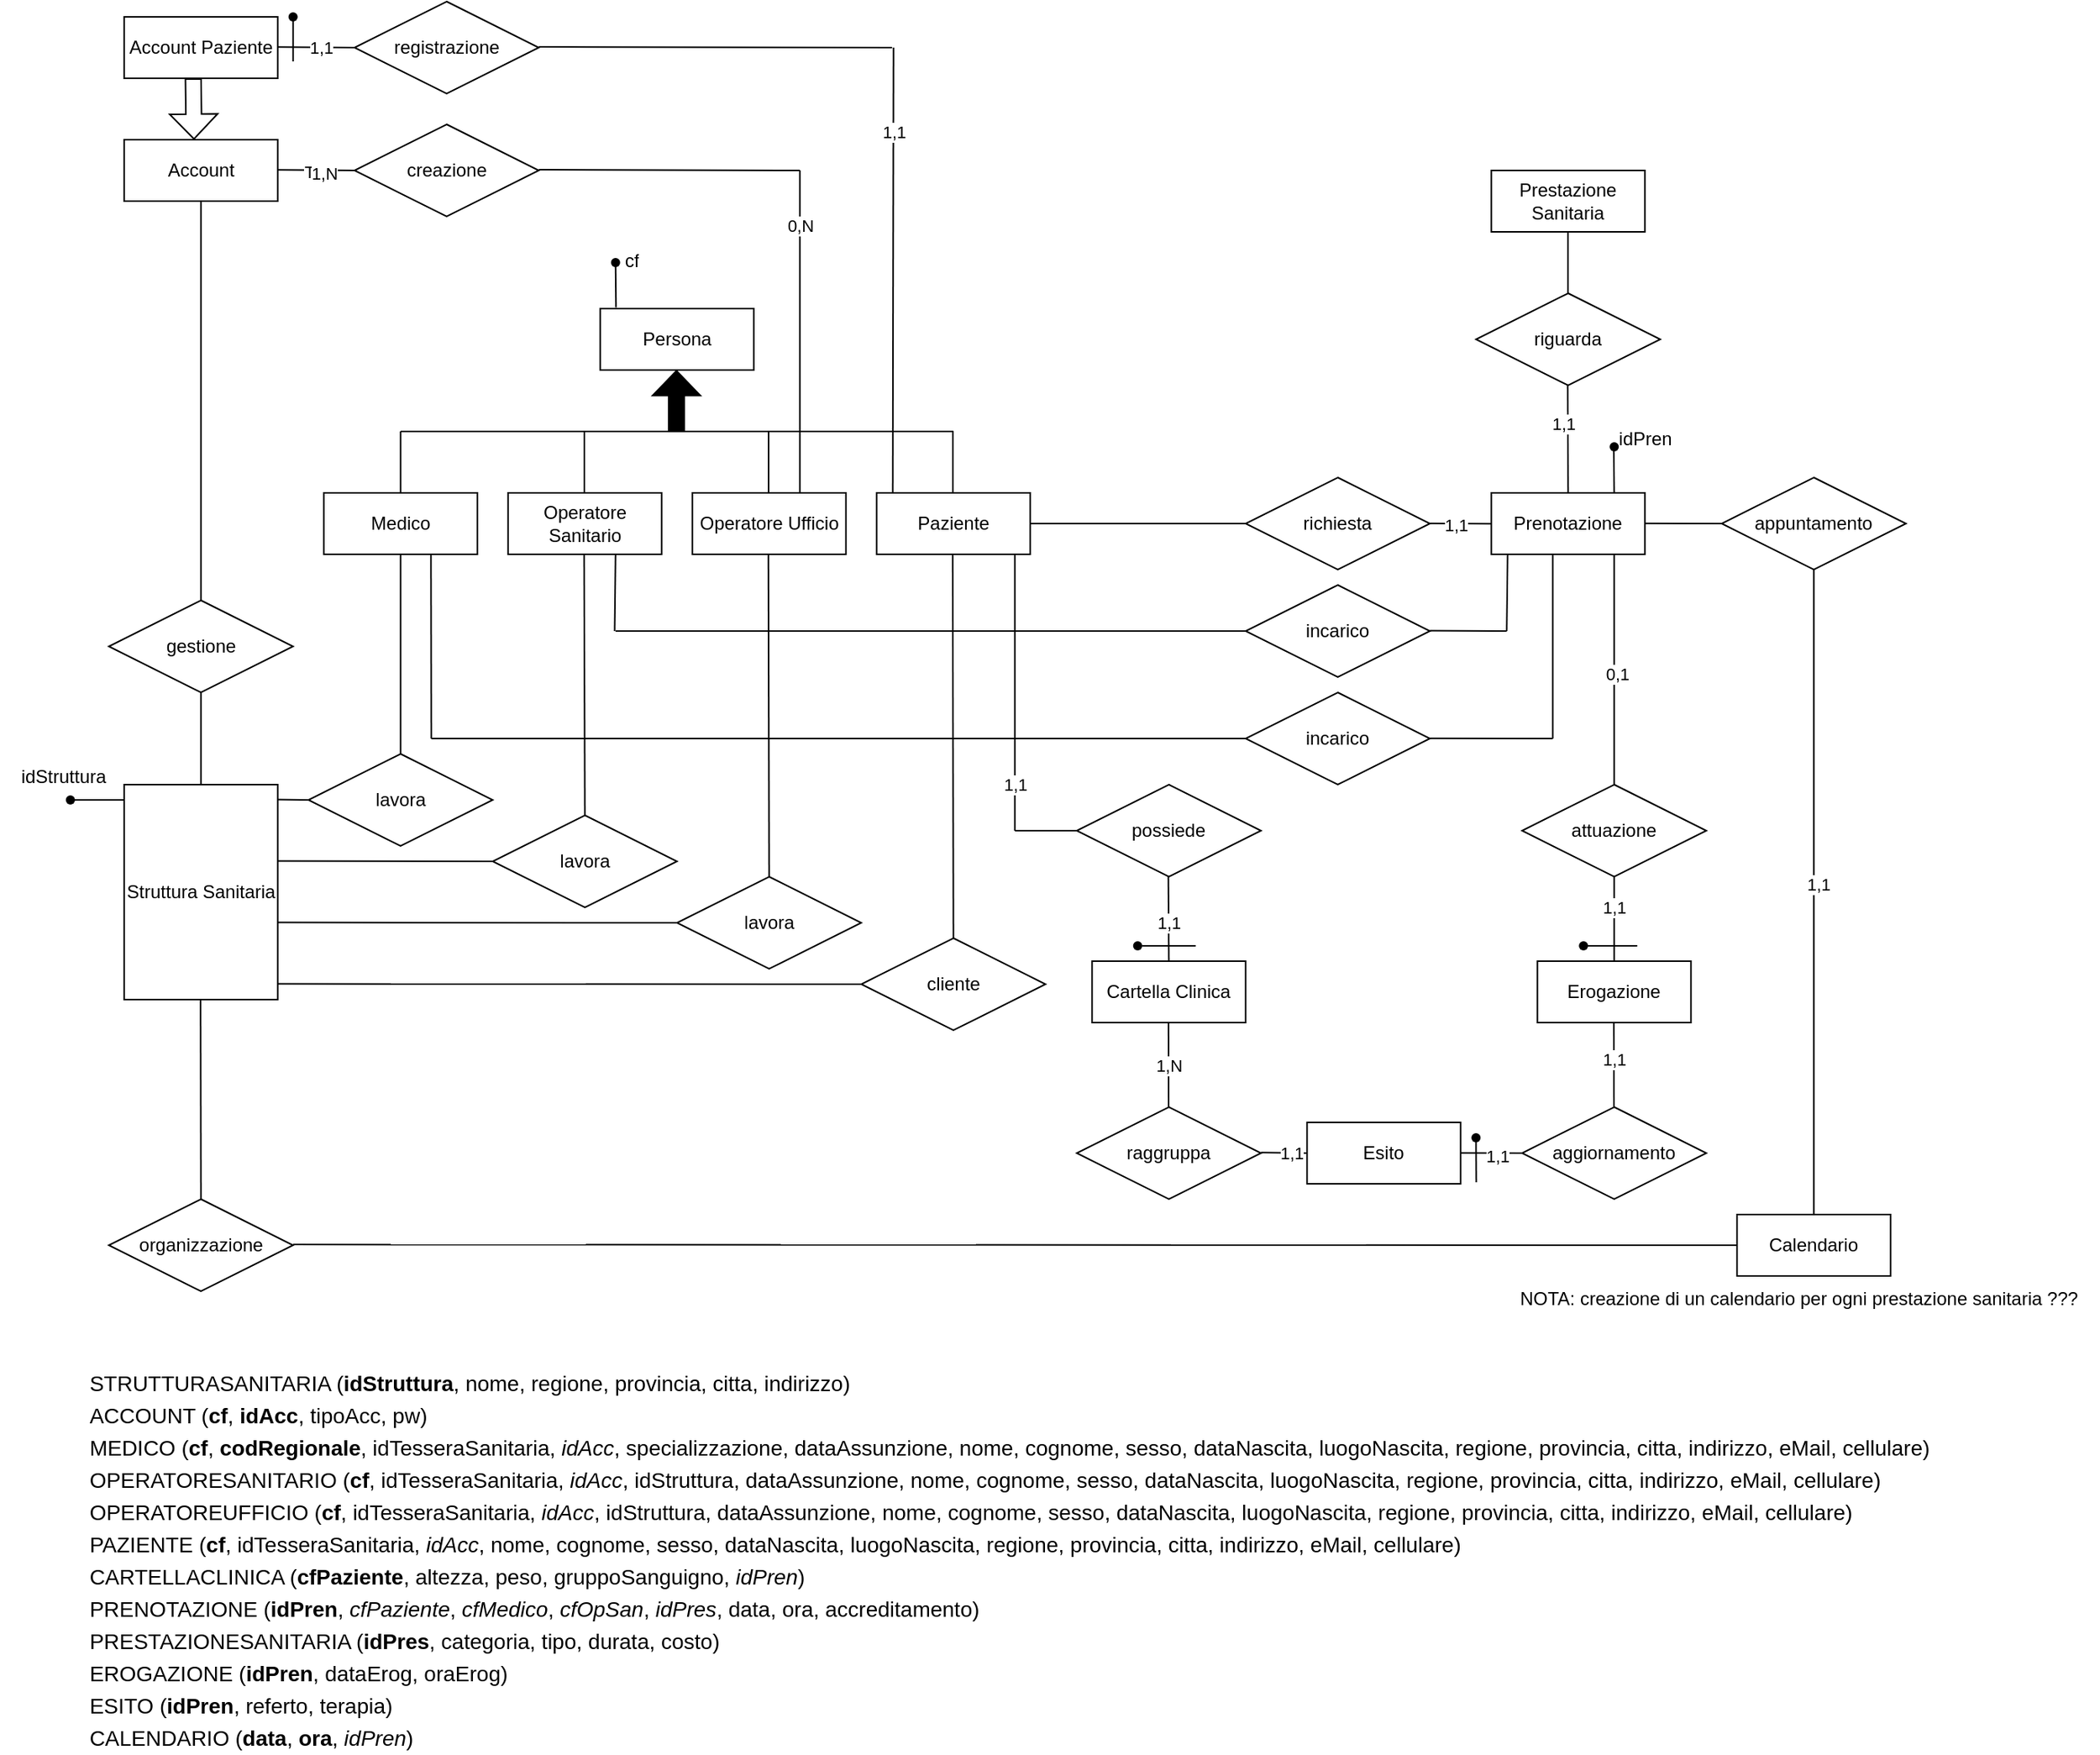 <mxfile version="22.0.0" type="device">
  <diagram id="R2lEEEUBdFMjLlhIrx00" name="Page-1">
    <mxGraphModel dx="2100" dy="2168" grid="1" gridSize="10" guides="1" tooltips="1" connect="1" arrows="1" fold="1" page="1" pageScale="1" pageWidth="850" pageHeight="1100" math="0" shadow="0" extFonts="Permanent Marker^https://fonts.googleapis.com/css?family=Permanent+Marker">
      <root>
        <mxCell id="0" />
        <mxCell id="1" parent="0" />
        <mxCell id="VxLDADzt-tBxQ2s8zmCv-1" value="Persona" style="whiteSpace=wrap;html=1;align=center;" parent="1" vertex="1">
          <mxGeometry x="659.85" y="70" width="100" height="40" as="geometry" />
        </mxCell>
        <mxCell id="VxLDADzt-tBxQ2s8zmCv-2" value="" style="shape=flexArrow;endArrow=classic;html=1;rounded=0;fillColor=#000000;width=10.182;endSize=5.055;" parent="1" edge="1">
          <mxGeometry width="50" height="50" relative="1" as="geometry">
            <mxPoint x="709.52" y="150" as="sourcePoint" />
            <mxPoint x="709.52" y="110" as="targetPoint" />
          </mxGeometry>
        </mxCell>
        <mxCell id="VxLDADzt-tBxQ2s8zmCv-3" value="" style="endArrow=none;html=1;rounded=0;" parent="1" edge="1">
          <mxGeometry relative="1" as="geometry">
            <mxPoint x="529.85" y="150" as="sourcePoint" />
            <mxPoint x="889.85" y="150" as="targetPoint" />
          </mxGeometry>
        </mxCell>
        <mxCell id="VxLDADzt-tBxQ2s8zmCv-4" value="Medico" style="whiteSpace=wrap;html=1;align=center;" parent="1" vertex="1">
          <mxGeometry x="479.85" y="190" width="100" height="40" as="geometry" />
        </mxCell>
        <mxCell id="VxLDADzt-tBxQ2s8zmCv-5" value="Operatore&lt;br&gt;Sanitario" style="whiteSpace=wrap;html=1;align=center;" parent="1" vertex="1">
          <mxGeometry x="599.85" y="190" width="100" height="40" as="geometry" />
        </mxCell>
        <mxCell id="VxLDADzt-tBxQ2s8zmCv-6" value="Operatore Ufficio" style="whiteSpace=wrap;html=1;align=center;" parent="1" vertex="1">
          <mxGeometry x="719.85" y="190" width="100" height="40" as="geometry" />
        </mxCell>
        <mxCell id="VxLDADzt-tBxQ2s8zmCv-7" value="Paziente" style="whiteSpace=wrap;html=1;align=center;" parent="1" vertex="1">
          <mxGeometry x="839.85" y="190" width="100" height="40" as="geometry" />
        </mxCell>
        <mxCell id="VxLDADzt-tBxQ2s8zmCv-8" value="" style="endArrow=none;html=1;rounded=0;exitX=0.5;exitY=0;exitDx=0;exitDy=0;" parent="1" source="VxLDADzt-tBxQ2s8zmCv-4" edge="1">
          <mxGeometry relative="1" as="geometry">
            <mxPoint x="529.85" y="180" as="sourcePoint" />
            <mxPoint x="529.85" y="150" as="targetPoint" />
          </mxGeometry>
        </mxCell>
        <mxCell id="VxLDADzt-tBxQ2s8zmCv-9" value="" style="endArrow=none;html=1;rounded=0;exitX=0.5;exitY=0;exitDx=0;exitDy=0;" parent="1" edge="1">
          <mxGeometry relative="1" as="geometry">
            <mxPoint x="649.52" y="190" as="sourcePoint" />
            <mxPoint x="649.52" y="150" as="targetPoint" />
          </mxGeometry>
        </mxCell>
        <mxCell id="VxLDADzt-tBxQ2s8zmCv-10" value="" style="endArrow=none;html=1;rounded=0;exitX=0.5;exitY=0;exitDx=0;exitDy=0;" parent="1" edge="1">
          <mxGeometry relative="1" as="geometry">
            <mxPoint x="769.52" y="190" as="sourcePoint" />
            <mxPoint x="769.52" y="150" as="targetPoint" />
          </mxGeometry>
        </mxCell>
        <mxCell id="VxLDADzt-tBxQ2s8zmCv-11" value="" style="endArrow=none;html=1;rounded=0;exitX=0.5;exitY=0;exitDx=0;exitDy=0;" parent="1" edge="1">
          <mxGeometry relative="1" as="geometry">
            <mxPoint x="889.52" y="190" as="sourcePoint" />
            <mxPoint x="889.52" y="150" as="targetPoint" />
          </mxGeometry>
        </mxCell>
        <mxCell id="VxLDADzt-tBxQ2s8zmCv-12" value="Account" style="whiteSpace=wrap;html=1;align=center;" parent="1" vertex="1">
          <mxGeometry x="349.85" y="-40" width="100" height="40" as="geometry" />
        </mxCell>
        <mxCell id="VxLDADzt-tBxQ2s8zmCv-13" value="registrazione" style="shape=rhombus;perimeter=rhombusPerimeter;whiteSpace=wrap;html=1;align=center;" parent="1" vertex="1">
          <mxGeometry x="499.85" y="-130" width="120" height="60" as="geometry" />
        </mxCell>
        <mxCell id="VxLDADzt-tBxQ2s8zmCv-14" value="Struttura Sanitaria" style="whiteSpace=wrap;html=1;align=center;" parent="1" vertex="1">
          <mxGeometry x="349.85" y="380" width="100" height="140" as="geometry" />
        </mxCell>
        <mxCell id="VxLDADzt-tBxQ2s8zmCv-15" value="gestione" style="shape=rhombus;perimeter=rhombusPerimeter;whiteSpace=wrap;html=1;align=center;" parent="1" vertex="1">
          <mxGeometry x="339.85" y="260" width="120" height="60" as="geometry" />
        </mxCell>
        <mxCell id="VxLDADzt-tBxQ2s8zmCv-16" value="" style="endArrow=none;html=1;rounded=0;entryX=0;entryY=0.5;entryDx=0;entryDy=0;" parent="1" target="VxLDADzt-tBxQ2s8zmCv-13" edge="1">
          <mxGeometry relative="1" as="geometry">
            <mxPoint x="449.85" y="-100.33" as="sourcePoint" />
            <mxPoint x="489.85" y="-100" as="targetPoint" />
          </mxGeometry>
        </mxCell>
        <mxCell id="ptyOjPC2TLaYeKYCXXiq-6" value="1,1" style="edgeLabel;html=1;align=center;verticalAlign=middle;resizable=0;points=[];" vertex="1" connectable="0" parent="VxLDADzt-tBxQ2s8zmCv-16">
          <mxGeometry x="0.091" relative="1" as="geometry">
            <mxPoint as="offset" />
          </mxGeometry>
        </mxCell>
        <mxCell id="VxLDADzt-tBxQ2s8zmCv-18" value="" style="endArrow=none;html=1;rounded=0;entryX=0.5;entryY=0;entryDx=0;entryDy=0;exitX=0.5;exitY=1;exitDx=0;exitDy=0;" parent="1" source="VxLDADzt-tBxQ2s8zmCv-12" target="VxLDADzt-tBxQ2s8zmCv-15" edge="1">
          <mxGeometry relative="1" as="geometry">
            <mxPoint x="399.85" y="110" as="sourcePoint" />
            <mxPoint x="649.85" y="250" as="targetPoint" />
          </mxGeometry>
        </mxCell>
        <mxCell id="VxLDADzt-tBxQ2s8zmCv-23" value="" style="endArrow=none;html=1;rounded=0;exitX=0.5;exitY=1;exitDx=0;exitDy=0;entryX=0.5;entryY=0;entryDx=0;entryDy=0;" parent="1" source="VxLDADzt-tBxQ2s8zmCv-15" target="VxLDADzt-tBxQ2s8zmCv-14" edge="1">
          <mxGeometry relative="1" as="geometry">
            <mxPoint x="449.85" y="310" as="sourcePoint" />
            <mxPoint x="609.85" y="310" as="targetPoint" />
          </mxGeometry>
        </mxCell>
        <mxCell id="VxLDADzt-tBxQ2s8zmCv-24" value="lavora" style="shape=rhombus;perimeter=rhombusPerimeter;whiteSpace=wrap;html=1;align=center;" parent="1" vertex="1">
          <mxGeometry x="469.85" y="360" width="120" height="60" as="geometry" />
        </mxCell>
        <mxCell id="VxLDADzt-tBxQ2s8zmCv-25" value="lavora" style="shape=rhombus;perimeter=rhombusPerimeter;whiteSpace=wrap;html=1;align=center;" parent="1" vertex="1">
          <mxGeometry x="589.85" y="400" width="120" height="60" as="geometry" />
        </mxCell>
        <mxCell id="VxLDADzt-tBxQ2s8zmCv-26" value="lavora" style="shape=rhombus;perimeter=rhombusPerimeter;whiteSpace=wrap;html=1;align=center;" parent="1" vertex="1">
          <mxGeometry x="709.85" y="440" width="120" height="60" as="geometry" />
        </mxCell>
        <mxCell id="VxLDADzt-tBxQ2s8zmCv-27" value="cliente" style="shape=rhombus;perimeter=rhombusPerimeter;whiteSpace=wrap;html=1;align=center;" parent="1" vertex="1">
          <mxGeometry x="829.85" y="480" width="120" height="60" as="geometry" />
        </mxCell>
        <mxCell id="VxLDADzt-tBxQ2s8zmCv-28" value="" style="endArrow=none;html=1;rounded=0;" parent="1" edge="1">
          <mxGeometry relative="1" as="geometry">
            <mxPoint x="449.85" y="429.8" as="sourcePoint" />
            <mxPoint x="589.85" y="430" as="targetPoint" />
          </mxGeometry>
        </mxCell>
        <mxCell id="VxLDADzt-tBxQ2s8zmCv-30" value="" style="endArrow=none;html=1;rounded=0;entryX=0;entryY=0.5;entryDx=0;entryDy=0;" parent="1" target="VxLDADzt-tBxQ2s8zmCv-26" edge="1">
          <mxGeometry relative="1" as="geometry">
            <mxPoint x="449.85" y="469.8" as="sourcePoint" />
            <mxPoint x="609.85" y="469.8" as="targetPoint" />
          </mxGeometry>
        </mxCell>
        <mxCell id="VxLDADzt-tBxQ2s8zmCv-32" value="" style="endArrow=none;html=1;rounded=0;" parent="1" edge="1">
          <mxGeometry relative="1" as="geometry">
            <mxPoint x="449.85" y="389.8" as="sourcePoint" />
            <mxPoint x="469.85" y="390" as="targetPoint" />
          </mxGeometry>
        </mxCell>
        <mxCell id="VxLDADzt-tBxQ2s8zmCv-33" value="" style="endArrow=none;html=1;rounded=0;entryX=0;entryY=0.5;entryDx=0;entryDy=0;" parent="1" target="VxLDADzt-tBxQ2s8zmCv-27" edge="1">
          <mxGeometry relative="1" as="geometry">
            <mxPoint x="449.85" y="509.8" as="sourcePoint" />
            <mxPoint x="609.85" y="509.8" as="targetPoint" />
          </mxGeometry>
        </mxCell>
        <mxCell id="VxLDADzt-tBxQ2s8zmCv-34" value="" style="endArrow=none;html=1;rounded=0;entryX=0.5;entryY=1;entryDx=0;entryDy=0;exitX=0.5;exitY=0;exitDx=0;exitDy=0;" parent="1" source="VxLDADzt-tBxQ2s8zmCv-24" target="VxLDADzt-tBxQ2s8zmCv-4" edge="1">
          <mxGeometry relative="1" as="geometry">
            <mxPoint x="399.85" y="380" as="sourcePoint" />
            <mxPoint x="559.85" y="380" as="targetPoint" />
          </mxGeometry>
        </mxCell>
        <mxCell id="VxLDADzt-tBxQ2s8zmCv-35" value="" style="endArrow=none;html=1;rounded=0;entryX=0.5;entryY=1;entryDx=0;entryDy=0;exitX=0.5;exitY=0;exitDx=0;exitDy=0;" parent="1" source="VxLDADzt-tBxQ2s8zmCv-25" edge="1">
          <mxGeometry relative="1" as="geometry">
            <mxPoint x="649.37" y="360" as="sourcePoint" />
            <mxPoint x="649.37" y="230" as="targetPoint" />
          </mxGeometry>
        </mxCell>
        <mxCell id="VxLDADzt-tBxQ2s8zmCv-36" value="" style="endArrow=none;html=1;rounded=0;entryX=0.5;entryY=1;entryDx=0;entryDy=0;exitX=0.5;exitY=0;exitDx=0;exitDy=0;" parent="1" source="VxLDADzt-tBxQ2s8zmCv-26" edge="1">
          <mxGeometry relative="1" as="geometry">
            <mxPoint x="769.37" y="360" as="sourcePoint" />
            <mxPoint x="769.37" y="230" as="targetPoint" />
          </mxGeometry>
        </mxCell>
        <mxCell id="VxLDADzt-tBxQ2s8zmCv-37" value="" style="endArrow=none;html=1;rounded=0;entryX=0.5;entryY=1;entryDx=0;entryDy=0;exitX=0.5;exitY=0;exitDx=0;exitDy=0;" parent="1" source="VxLDADzt-tBxQ2s8zmCv-27" edge="1">
          <mxGeometry relative="1" as="geometry">
            <mxPoint x="889.37" y="360" as="sourcePoint" />
            <mxPoint x="889.37" y="230" as="targetPoint" />
          </mxGeometry>
        </mxCell>
        <mxCell id="VxLDADzt-tBxQ2s8zmCv-38" value="possiede" style="shape=rhombus;perimeter=rhombusPerimeter;whiteSpace=wrap;html=1;align=center;" parent="1" vertex="1">
          <mxGeometry x="970.16" y="380" width="120" height="60" as="geometry" />
        </mxCell>
        <mxCell id="VxLDADzt-tBxQ2s8zmCv-39" value="Cartella Clinica" style="whiteSpace=wrap;html=1;align=center;" parent="1" vertex="1">
          <mxGeometry x="980.16" y="495" width="100" height="40" as="geometry" />
        </mxCell>
        <mxCell id="VxLDADzt-tBxQ2s8zmCv-40" value="" style="endArrow=none;html=1;rounded=0;" parent="1" edge="1">
          <mxGeometry relative="1" as="geometry">
            <mxPoint x="929.85" y="410" as="sourcePoint" />
            <mxPoint x="929.85" y="230" as="targetPoint" />
          </mxGeometry>
        </mxCell>
        <mxCell id="ptyOjPC2TLaYeKYCXXiq-31" value="1,1" style="edgeLabel;html=1;align=center;verticalAlign=middle;resizable=0;points=[];" vertex="1" connectable="0" parent="VxLDADzt-tBxQ2s8zmCv-40">
          <mxGeometry x="-0.577" y="-3" relative="1" as="geometry">
            <mxPoint x="-3" y="8" as="offset" />
          </mxGeometry>
        </mxCell>
        <mxCell id="VxLDADzt-tBxQ2s8zmCv-42" value="" style="shape=waypoint;sketch=0;fillStyle=solid;size=6;pointerEvents=1;points=[];fillColor=none;resizable=0;rotatable=0;perimeter=centerPerimeter;snapToPoint=1;" parent="1" vertex="1">
          <mxGeometry x="659.85" y="30" width="20" height="20" as="geometry" />
        </mxCell>
        <mxCell id="VxLDADzt-tBxQ2s8zmCv-43" value="" style="endArrow=none;html=1;rounded=0;exitX=0.103;exitY=-0.02;exitDx=0;exitDy=0;exitPerimeter=0;" parent="1" source="VxLDADzt-tBxQ2s8zmCv-1" edge="1">
          <mxGeometry relative="1" as="geometry">
            <mxPoint x="609.85" y="40" as="sourcePoint" />
            <mxPoint x="669.85" y="40" as="targetPoint" />
          </mxGeometry>
        </mxCell>
        <mxCell id="VxLDADzt-tBxQ2s8zmCv-44" value="cf" style="text;strokeColor=none;fillColor=none;spacingLeft=4;spacingRight=4;overflow=hidden;rotatable=0;points=[[0,0.5],[1,0.5]];portConstraint=eastwest;fontSize=12;whiteSpace=wrap;html=1;" parent="1" vertex="1">
          <mxGeometry x="669.85" y="25" width="40" height="30" as="geometry" />
        </mxCell>
        <mxCell id="VxLDADzt-tBxQ2s8zmCv-48" value="Erogazione" style="whiteSpace=wrap;html=1;align=center;" parent="1" vertex="1">
          <mxGeometry x="1270.16" y="495" width="100" height="40" as="geometry" />
        </mxCell>
        <mxCell id="VxLDADzt-tBxQ2s8zmCv-49" value="Prenotazione" style="whiteSpace=wrap;html=1;align=center;" parent="1" vertex="1">
          <mxGeometry x="1240.16" y="190" width="100" height="40" as="geometry" />
        </mxCell>
        <mxCell id="VxLDADzt-tBxQ2s8zmCv-50" value="richiesta" style="shape=rhombus;perimeter=rhombusPerimeter;whiteSpace=wrap;html=1;align=center;" parent="1" vertex="1">
          <mxGeometry x="1080.16" y="180" width="120" height="60" as="geometry" />
        </mxCell>
        <mxCell id="VxLDADzt-tBxQ2s8zmCv-51" value="" style="endArrow=none;html=1;rounded=0;entryX=0;entryY=0.5;entryDx=0;entryDy=0;exitX=1;exitY=0.5;exitDx=0;exitDy=0;" parent="1" target="VxLDADzt-tBxQ2s8zmCv-50" edge="1" source="VxLDADzt-tBxQ2s8zmCv-7">
          <mxGeometry relative="1" as="geometry">
            <mxPoint x="1040.16" y="210" as="sourcePoint" />
            <mxPoint x="1070.16" y="210" as="targetPoint" />
          </mxGeometry>
        </mxCell>
        <mxCell id="VxLDADzt-tBxQ2s8zmCv-52" value="" style="endArrow=none;html=1;rounded=0;entryX=0;entryY=0.5;entryDx=0;entryDy=0;" parent="1" edge="1">
          <mxGeometry relative="1" as="geometry">
            <mxPoint x="1200.16" y="209.84" as="sourcePoint" />
            <mxPoint x="1240.16" y="210.17" as="targetPoint" />
            <Array as="points" />
          </mxGeometry>
        </mxCell>
        <mxCell id="ptyOjPC2TLaYeKYCXXiq-7" value="1,1" style="edgeLabel;html=1;align=center;verticalAlign=middle;resizable=0;points=[];" vertex="1" connectable="0" parent="VxLDADzt-tBxQ2s8zmCv-52">
          <mxGeometry x="-0.154" y="-1" relative="1" as="geometry">
            <mxPoint as="offset" />
          </mxGeometry>
        </mxCell>
        <mxCell id="VxLDADzt-tBxQ2s8zmCv-54" value="riguarda" style="shape=rhombus;perimeter=rhombusPerimeter;whiteSpace=wrap;html=1;align=center;" parent="1" vertex="1">
          <mxGeometry x="1230.16" y="60" width="120" height="60" as="geometry" />
        </mxCell>
        <mxCell id="VxLDADzt-tBxQ2s8zmCv-55" value="Prestazione Sanitaria" style="whiteSpace=wrap;html=1;align=center;" parent="1" vertex="1">
          <mxGeometry x="1240.16" y="-20" width="100" height="40" as="geometry" />
        </mxCell>
        <mxCell id="VxLDADzt-tBxQ2s8zmCv-56" value="" style="endArrow=none;html=1;rounded=0;" parent="1" edge="1">
          <mxGeometry relative="1" as="geometry">
            <mxPoint x="1290.16" y="190" as="sourcePoint" />
            <mxPoint x="1289.85" y="120" as="targetPoint" />
          </mxGeometry>
        </mxCell>
        <mxCell id="VxLDADzt-tBxQ2s8zmCv-62" value="1,1" style="edgeLabel;html=1;align=center;verticalAlign=middle;resizable=0;points=[];" parent="VxLDADzt-tBxQ2s8zmCv-56" vertex="1" connectable="0">
          <mxGeometry x="0.294" y="3" relative="1" as="geometry">
            <mxPoint as="offset" />
          </mxGeometry>
        </mxCell>
        <mxCell id="VxLDADzt-tBxQ2s8zmCv-57" value="" style="endArrow=none;html=1;rounded=0;exitX=0.5;exitY=0;exitDx=0;exitDy=0;" parent="1" edge="1">
          <mxGeometry relative="1" as="geometry">
            <mxPoint x="1290.05" y="60" as="sourcePoint" />
            <mxPoint x="1290.05" y="20" as="targetPoint" />
          </mxGeometry>
        </mxCell>
        <mxCell id="VxLDADzt-tBxQ2s8zmCv-63" value="incarico" style="shape=rhombus;perimeter=rhombusPerimeter;whiteSpace=wrap;html=1;align=center;" parent="1" vertex="1">
          <mxGeometry x="1080.16" y="320" width="120" height="60" as="geometry" />
        </mxCell>
        <mxCell id="VxLDADzt-tBxQ2s8zmCv-64" value="" style="endArrow=none;html=1;rounded=0;entryX=0;entryY=0.5;entryDx=0;entryDy=0;" parent="1" target="VxLDADzt-tBxQ2s8zmCv-63" edge="1">
          <mxGeometry relative="1" as="geometry">
            <mxPoint x="549.85" y="350" as="sourcePoint" />
            <mxPoint x="969.85" y="350" as="targetPoint" />
          </mxGeometry>
        </mxCell>
        <mxCell id="VxLDADzt-tBxQ2s8zmCv-65" value="" style="endArrow=none;html=1;rounded=0;" parent="1" edge="1">
          <mxGeometry relative="1" as="geometry">
            <mxPoint x="1200.16" y="349.84" as="sourcePoint" />
            <mxPoint x="1280.16" y="350" as="targetPoint" />
            <Array as="points" />
          </mxGeometry>
        </mxCell>
        <mxCell id="VxLDADzt-tBxQ2s8zmCv-66" value="" style="endArrow=none;html=1;rounded=0;entryX=0.698;entryY=1.004;entryDx=0;entryDy=0;entryPerimeter=0;" parent="1" target="VxLDADzt-tBxQ2s8zmCv-4" edge="1">
          <mxGeometry relative="1" as="geometry">
            <mxPoint x="549.85" y="350" as="sourcePoint" />
            <mxPoint x="739.85" y="190" as="targetPoint" />
          </mxGeometry>
        </mxCell>
        <mxCell id="VxLDADzt-tBxQ2s8zmCv-67" value="" style="endArrow=none;html=1;rounded=0;entryX=0.698;entryY=1.004;entryDx=0;entryDy=0;entryPerimeter=0;" parent="1" edge="1">
          <mxGeometry relative="1" as="geometry">
            <mxPoint x="1280.16" y="350" as="sourcePoint" />
            <mxPoint x="1280.16" y="230" as="targetPoint" />
          </mxGeometry>
        </mxCell>
        <mxCell id="VxLDADzt-tBxQ2s8zmCv-68" value="attuazione" style="shape=rhombus;perimeter=rhombusPerimeter;whiteSpace=wrap;html=1;align=center;" parent="1" vertex="1">
          <mxGeometry x="1260.16" y="380" width="120" height="60" as="geometry" />
        </mxCell>
        <mxCell id="VxLDADzt-tBxQ2s8zmCv-69" value="" style="endArrow=none;html=1;rounded=0;" parent="1" edge="1">
          <mxGeometry relative="1" as="geometry">
            <mxPoint x="1320.16" y="495" as="sourcePoint" />
            <mxPoint x="1320.16" y="440" as="targetPoint" />
          </mxGeometry>
        </mxCell>
        <mxCell id="VxLDADzt-tBxQ2s8zmCv-70" value="1,1" style="edgeLabel;html=1;align=center;verticalAlign=middle;resizable=0;points=[];" parent="VxLDADzt-tBxQ2s8zmCv-69" vertex="1" connectable="0">
          <mxGeometry x="0.294" y="3" relative="1" as="geometry">
            <mxPoint x="3" as="offset" />
          </mxGeometry>
        </mxCell>
        <mxCell id="VxLDADzt-tBxQ2s8zmCv-71" value="" style="endArrow=none;html=1;rounded=0;exitX=0.5;exitY=0;exitDx=0;exitDy=0;" parent="1" source="VxLDADzt-tBxQ2s8zmCv-68" edge="1">
          <mxGeometry relative="1" as="geometry">
            <mxPoint x="1319.78" y="350" as="sourcePoint" />
            <mxPoint x="1320.16" y="230" as="targetPoint" />
          </mxGeometry>
        </mxCell>
        <mxCell id="ptyOjPC2TLaYeKYCXXiq-51" value="0,1" style="edgeLabel;html=1;align=center;verticalAlign=middle;resizable=0;points=[];" vertex="1" connectable="0" parent="VxLDADzt-tBxQ2s8zmCv-71">
          <mxGeometry x="-0.039" y="-2" relative="1" as="geometry">
            <mxPoint as="offset" />
          </mxGeometry>
        </mxCell>
        <mxCell id="VxLDADzt-tBxQ2s8zmCv-72" value="" style="shape=waypoint;sketch=0;fillStyle=solid;size=6;pointerEvents=1;points=[];fillColor=none;resizable=0;rotatable=0;perimeter=centerPerimeter;snapToPoint=1;" parent="1" vertex="1">
          <mxGeometry x="1290.16" y="475" width="20" height="20" as="geometry" />
        </mxCell>
        <mxCell id="VxLDADzt-tBxQ2s8zmCv-73" value="" style="endArrow=none;html=1;rounded=0;" parent="1" target="VxLDADzt-tBxQ2s8zmCv-72" edge="1">
          <mxGeometry relative="1" as="geometry">
            <mxPoint x="1335.16" y="485" as="sourcePoint" />
            <mxPoint x="1305.16" y="485" as="targetPoint" />
          </mxGeometry>
        </mxCell>
        <mxCell id="VxLDADzt-tBxQ2s8zmCv-74" value="Calendario" style="whiteSpace=wrap;html=1;align=center;" parent="1" vertex="1">
          <mxGeometry x="1400.16" y="660" width="100" height="40" as="geometry" />
        </mxCell>
        <mxCell id="VxLDADzt-tBxQ2s8zmCv-75" value="organizzazione" style="shape=rhombus;perimeter=rhombusPerimeter;whiteSpace=wrap;html=1;align=center;" parent="1" vertex="1">
          <mxGeometry x="339.85" y="650" width="120" height="60" as="geometry" />
        </mxCell>
        <mxCell id="VxLDADzt-tBxQ2s8zmCv-76" value="" style="endArrow=none;html=1;rounded=0;exitX=0.5;exitY=0;exitDx=0;exitDy=0;" parent="1" edge="1" source="VxLDADzt-tBxQ2s8zmCv-75">
          <mxGeometry relative="1" as="geometry">
            <mxPoint x="399.61" y="560" as="sourcePoint" />
            <mxPoint x="399.61" y="520" as="targetPoint" />
          </mxGeometry>
        </mxCell>
        <mxCell id="VxLDADzt-tBxQ2s8zmCv-77" value="" style="endArrow=none;html=1;rounded=0;entryX=0;entryY=0.5;entryDx=0;entryDy=0;" parent="1" target="VxLDADzt-tBxQ2s8zmCv-74" edge="1">
          <mxGeometry relative="1" as="geometry">
            <mxPoint x="459.85" y="679.55" as="sourcePoint" />
            <mxPoint x="1119.85" y="680" as="targetPoint" />
          </mxGeometry>
        </mxCell>
        <mxCell id="VxLDADzt-tBxQ2s8zmCv-79" value="appuntamento" style="shape=rhombus;perimeter=rhombusPerimeter;whiteSpace=wrap;html=1;align=center;" parent="1" vertex="1">
          <mxGeometry x="1390.16" y="180" width="120" height="60" as="geometry" />
        </mxCell>
        <mxCell id="VxLDADzt-tBxQ2s8zmCv-80" value="" style="endArrow=none;html=1;rounded=0;entryX=0.5;entryY=1;entryDx=0;entryDy=0;exitX=0.5;exitY=0;exitDx=0;exitDy=0;" parent="1" source="VxLDADzt-tBxQ2s8zmCv-74" target="VxLDADzt-tBxQ2s8zmCv-79" edge="1">
          <mxGeometry relative="1" as="geometry">
            <mxPoint x="1500.16" y="360" as="sourcePoint" />
            <mxPoint x="1660.16" y="360" as="targetPoint" />
          </mxGeometry>
        </mxCell>
        <mxCell id="ptyOjPC2TLaYeKYCXXiq-52" value="1,1" style="edgeLabel;html=1;align=center;verticalAlign=middle;resizable=0;points=[];" vertex="1" connectable="0" parent="VxLDADzt-tBxQ2s8zmCv-80">
          <mxGeometry x="0.026" y="-3" relative="1" as="geometry">
            <mxPoint as="offset" />
          </mxGeometry>
        </mxCell>
        <mxCell id="VxLDADzt-tBxQ2s8zmCv-81" value="" style="endArrow=none;html=1;rounded=0;entryX=0;entryY=0.5;entryDx=0;entryDy=0;" parent="1" target="VxLDADzt-tBxQ2s8zmCv-79" edge="1">
          <mxGeometry relative="1" as="geometry">
            <mxPoint x="1340.16" y="209.83" as="sourcePoint" />
            <mxPoint x="1500.16" y="209.83" as="targetPoint" />
          </mxGeometry>
        </mxCell>
        <mxCell id="VxLDADzt-tBxQ2s8zmCv-84" value="" style="shape=waypoint;sketch=0;fillStyle=solid;size=6;pointerEvents=1;points=[];fillColor=none;resizable=0;rotatable=0;perimeter=centerPerimeter;snapToPoint=1;" parent="1" vertex="1">
          <mxGeometry x="449.85" y="-130" width="20" height="20" as="geometry" />
        </mxCell>
        <mxCell id="VxLDADzt-tBxQ2s8zmCv-85" value="" style="endArrow=none;html=1;rounded=0;exitX=0.103;exitY=-0.02;exitDx=0;exitDy=0;exitPerimeter=0;" parent="1" edge="1">
          <mxGeometry relative="1" as="geometry">
            <mxPoint x="459.85" y="-91" as="sourcePoint" />
            <mxPoint x="459.85" y="-120" as="targetPoint" />
          </mxGeometry>
        </mxCell>
        <mxCell id="VxLDADzt-tBxQ2s8zmCv-86" value="incarico" style="shape=rhombus;perimeter=rhombusPerimeter;whiteSpace=wrap;html=1;align=center;" parent="1" vertex="1">
          <mxGeometry x="1080.16" y="250" width="120" height="60" as="geometry" />
        </mxCell>
        <mxCell id="VxLDADzt-tBxQ2s8zmCv-87" value="" style="endArrow=none;html=1;rounded=0;" parent="1" edge="1">
          <mxGeometry relative="1" as="geometry">
            <mxPoint x="1200.16" y="279.71" as="sourcePoint" />
            <mxPoint x="1250.16" y="280" as="targetPoint" />
            <Array as="points" />
          </mxGeometry>
        </mxCell>
        <mxCell id="VxLDADzt-tBxQ2s8zmCv-88" value="" style="endArrow=none;html=1;rounded=0;entryX=0;entryY=0.5;entryDx=0;entryDy=0;" parent="1" edge="1" target="VxLDADzt-tBxQ2s8zmCv-86">
          <mxGeometry relative="1" as="geometry">
            <mxPoint x="669.85" y="280" as="sourcePoint" />
            <mxPoint x="1079.85" y="290" as="targetPoint" />
            <Array as="points" />
          </mxGeometry>
        </mxCell>
        <mxCell id="VxLDADzt-tBxQ2s8zmCv-89" value="" style="endArrow=none;html=1;rounded=0;" parent="1" edge="1">
          <mxGeometry relative="1" as="geometry">
            <mxPoint x="669.26" y="280" as="sourcePoint" />
            <mxPoint x="669.85" y="230" as="targetPoint" />
          </mxGeometry>
        </mxCell>
        <mxCell id="VxLDADzt-tBxQ2s8zmCv-90" value="" style="endArrow=none;html=1;rounded=0;" parent="1" edge="1">
          <mxGeometry relative="1" as="geometry">
            <mxPoint x="1250.16" y="280" as="sourcePoint" />
            <mxPoint x="1250.75" y="230" as="targetPoint" />
          </mxGeometry>
        </mxCell>
        <mxCell id="uiw1JU-XaoHuqbAt4Sic-1" value="" style="shape=waypoint;sketch=0;fillStyle=solid;size=6;pointerEvents=1;points=[];fillColor=none;resizable=0;rotatable=0;perimeter=centerPerimeter;snapToPoint=1;" parent="1" vertex="1">
          <mxGeometry x="304.85" y="380" width="20" height="20" as="geometry" />
        </mxCell>
        <mxCell id="uiw1JU-XaoHuqbAt4Sic-2" value="" style="endArrow=none;html=1;rounded=0;" parent="1" target="uiw1JU-XaoHuqbAt4Sic-1" edge="1">
          <mxGeometry relative="1" as="geometry">
            <mxPoint x="349.85" y="390" as="sourcePoint" />
            <mxPoint x="319.85" y="390" as="targetPoint" />
          </mxGeometry>
        </mxCell>
        <mxCell id="uiw1JU-XaoHuqbAt4Sic-3" value="idStruttura" style="text;html=1;align=center;verticalAlign=middle;resizable=0;points=[];autosize=1;strokeColor=none;fillColor=none;" parent="1" vertex="1">
          <mxGeometry x="269.85" y="360" width="80" height="30" as="geometry" />
        </mxCell>
        <mxCell id="ptyOjPC2TLaYeKYCXXiq-1" value="" style="shape=waypoint;sketch=0;fillStyle=solid;size=6;pointerEvents=1;points=[];fillColor=none;resizable=0;rotatable=0;perimeter=centerPerimeter;snapToPoint=1;" vertex="1" parent="1">
          <mxGeometry x="1310.16" y="150" width="20" height="20" as="geometry" />
        </mxCell>
        <mxCell id="ptyOjPC2TLaYeKYCXXiq-3" value="&lt;div style=&quot;text-align: left; line-height: 150%; font-size: 14px;&quot;&gt;&lt;span style=&quot;background-color: initial;&quot;&gt;&lt;font style=&quot;font-size: 14px;&quot;&gt;STRUTTURASANITARIA (&lt;b style=&quot;&quot;&gt;idStruttura&lt;/b&gt;, nome, regione, provincia, citta, indirizzo)&lt;/font&gt;&lt;/span&gt;&lt;/div&gt;&lt;div style=&quot;text-align: left; line-height: 150%; font-size: 14px;&quot;&gt;&lt;span style=&quot;background-color: initial;&quot;&gt;&lt;font style=&quot;font-size: 14px;&quot;&gt;ACCOUNT (&lt;b&gt;cf&lt;/b&gt;, &lt;b&gt;idAcc&lt;/b&gt;, tipoAcc, pw)&lt;/font&gt;&lt;/span&gt;&lt;/div&gt;&lt;div style=&quot;text-align: left; line-height: 150%; font-size: 14px;&quot;&gt;&lt;font style=&quot;font-size: 14px;&quot;&gt;&lt;font style=&quot;background-color: initial; font-size: 14px;&quot;&gt;MEDICO (&lt;b&gt;cf&lt;/b&gt;,&amp;nbsp;&lt;b&gt;codRegionale&lt;/b&gt;, idTesseraSanitaria&lt;/font&gt;&lt;span style=&quot;background-color: initial;&quot;&gt;, &lt;i&gt;idAcc&lt;/i&gt;,&amp;nbsp;&lt;/span&gt;&lt;span style=&quot;background-color: initial; border-color: var(--border-color);&quot;&gt;specializzazione, dataAssunzione,&lt;/span&gt;&lt;font style=&quot;background-color: initial; font-size: 14px;&quot;&gt;&amp;nbsp;&lt;/font&gt;&lt;span style=&quot;background-color: initial;&quot;&gt;nome, cognome, sesso, dataNascita, luogoNascita, regione, provincia, citta, indirizzo, eMail, cellulare&lt;/span&gt;&lt;span style=&quot;background-color: initial;&quot;&gt;)&lt;/span&gt;&lt;/font&gt;&lt;/div&gt;&lt;div style=&quot;text-align: left; line-height: 150%; font-size: 14px;&quot;&gt;&lt;font style=&quot;font-size: 14px;&quot;&gt;&lt;font style=&quot;font-size: 14px;&quot;&gt;&lt;font style=&quot;font-size: 14px;&quot;&gt;OPERATORESANITARIO (&lt;b&gt;cf&lt;/b&gt;,&amp;nbsp;&lt;/font&gt;&lt;/font&gt;&lt;span style=&quot;background-color: initial;&quot;&gt;idTesseraSanitaria,&amp;nbsp;&lt;/span&gt;&lt;font style=&quot;background-color: initial; font-size: 14px;&quot;&gt;&lt;i&gt;idAcc&lt;/i&gt;,&amp;nbsp;&lt;/font&gt;&lt;span style=&quot;background-color: initial;&quot;&gt;idStruttura&lt;/span&gt;&lt;span style=&quot;background-color: initial;&quot;&gt;, dataAssunzione,&amp;nbsp;&lt;/span&gt;&lt;span style=&quot;background-color: initial;&quot;&gt;nome, cognome, sesso, dataNascita, luogoNascita, regione, provincia, citta, indirizzo, eMail, cellulare&lt;/span&gt;&lt;span style=&quot;background-color: initial;&quot;&gt;)&lt;/span&gt;&lt;/font&gt;&lt;/div&gt;&lt;div style=&quot;text-align: left; line-height: 150%; font-size: 14px;&quot;&gt;&lt;font style=&quot;font-size: 14px;&quot;&gt;&lt;font style=&quot;background-color: initial; font-size: 14px;&quot;&gt;OPERATOREUFFICIO (&lt;b&gt;cf&lt;/b&gt;, idTesseraSanitaria,&amp;nbsp;&lt;/font&gt;&lt;span style=&quot;background-color: initial;&quot;&gt;&lt;i&gt;idAcc&lt;/i&gt;,&amp;nbsp;&lt;/span&gt;&lt;span style=&quot;background-color: initial;&quot;&gt;idStruttura,&amp;nbsp;&lt;/span&gt;&lt;span style=&quot;background-color: initial;&quot;&gt;dataAssunzione,&amp;nbsp;&lt;/span&gt;&lt;span style=&quot;background-color: initial;&quot;&gt;nome, cognome, sesso, dataNascita, luogoNascita, regione, provincia, citta, indirizzo, eMail, cellulare&lt;/span&gt;&lt;span style=&quot;background-color: initial;&quot;&gt;)&lt;/span&gt;&lt;/font&gt;&lt;/div&gt;&lt;div style=&quot;text-align: left; line-height: 150%; font-size: 14px;&quot;&gt;&lt;font style=&quot;font-size: 14px;&quot;&gt;&lt;font style=&quot;font-size: 14px;&quot;&gt;&lt;font style=&quot;font-size: 14px;&quot;&gt;PAZIENTE (&lt;b&gt;cf&lt;/b&gt;, idTesseraSanitaria,&amp;nbsp;&lt;/font&gt;&lt;span style=&quot;background-color: initial;&quot;&gt;&lt;i&gt;idAcc&lt;/i&gt;,&amp;nbsp;&lt;/span&gt;&lt;/font&gt;&lt;span style=&quot;background-color: initial;&quot;&gt;nome, cognome, sesso, dataNascita, luogoNascita, regione, provincia, citta, indirizzo, eMail, cellulare&lt;/span&gt;&lt;span style=&quot;background-color: initial; border-color: var(--border-color);&quot;&gt;)&lt;/span&gt;&lt;/font&gt;&lt;/div&gt;&lt;div style=&quot;text-align: left; line-height: 150%; font-size: 14px;&quot;&gt;&lt;font style=&quot;font-size: 14px;&quot;&gt;&lt;font style=&quot;font-size: 14px;&quot;&gt;CARTELLACLINICA (&lt;b&gt;cfPaziente&lt;/b&gt;&lt;/font&gt;&lt;span style=&quot;background-color: initial;&quot;&gt;, altezza, peso, gruppoSanguigno, &lt;i&gt;idPren&lt;/i&gt;)&lt;/span&gt;&lt;/font&gt;&lt;/div&gt;&lt;div style=&quot;text-align: left; line-height: 150%; font-size: 14px;&quot;&gt;&lt;span style=&quot;background-color: initial;&quot;&gt;&lt;font style=&quot;font-size: 14px;&quot;&gt;PRENOTAZIONE (&lt;b&gt;idPren&lt;/b&gt;, &lt;i&gt;cfPaziente&lt;/i&gt;, &lt;i&gt;cfMedico&lt;/i&gt;, &lt;i&gt;cfOpSan&lt;/i&gt;, &lt;i&gt;idPres&lt;/i&gt;, data, ora, accreditamento)&lt;/font&gt;&lt;/span&gt;&lt;/div&gt;&lt;div style=&quot;text-align: left; line-height: 150%; font-size: 14px;&quot;&gt;&lt;span style=&quot;background-color: initial;&quot;&gt;&lt;font style=&quot;font-size: 14px;&quot;&gt;PRESTAZIONESANITARIA (&lt;b&gt;idPres&lt;/b&gt;, categoria, tipo, durata, costo)&lt;/font&gt;&lt;/span&gt;&lt;/div&gt;&lt;div style=&quot;text-align: left; line-height: 150%; font-size: 14px;&quot;&gt;&lt;font style=&quot;font-size: 14px;&quot;&gt;&lt;span style=&quot;background-color: initial;&quot;&gt;&lt;font style=&quot;font-size: 14px;&quot;&gt;EROGAZIONE (&lt;b&gt;idPren&lt;/b&gt;, dataErog, oraErog&lt;/font&gt;&lt;/span&gt;&lt;span style=&quot;background-color: initial;&quot;&gt;)&lt;/span&gt;&lt;/font&gt;&lt;/div&gt;&lt;div style=&quot;text-align: left; line-height: 150%; font-size: 14px;&quot;&gt;&lt;font style=&quot;font-size: 14px;&quot;&gt;&lt;span style=&quot;background-color: initial;&quot;&gt;ESITO (&lt;b&gt;idPren&lt;/b&gt;, referto, terapia)&lt;/span&gt;&lt;/font&gt;&lt;/div&gt;&lt;div style=&quot;text-align: left; line-height: 150%; font-size: 14px;&quot;&gt;&lt;span style=&quot;background-color: initial;&quot;&gt;&lt;font style=&quot;font-size: 14px;&quot;&gt;CALENDARIO (&lt;b style=&quot;&quot;&gt;data&lt;/b&gt;, &lt;b style=&quot;&quot;&gt;ora&lt;/b&gt;, &lt;i style=&quot;&quot;&gt;idPren&lt;/i&gt;)&lt;/font&gt;&lt;/span&gt;&lt;/div&gt;" style="text;html=1;strokeColor=none;fillColor=none;align=center;verticalAlign=middle;whiteSpace=wrap;rounded=0;" vertex="1" parent="1">
          <mxGeometry x="270" y="760" width="1312.5" height="250" as="geometry" />
        </mxCell>
        <mxCell id="ptyOjPC2TLaYeKYCXXiq-8" value="Account Paziente" style="whiteSpace=wrap;html=1;align=center;" vertex="1" parent="1">
          <mxGeometry x="349.85" y="-120" width="100" height="40" as="geometry" />
        </mxCell>
        <mxCell id="ptyOjPC2TLaYeKYCXXiq-9" value="" style="shape=flexArrow;endArrow=classic;html=1;rounded=0;fillColor=#FFFFFF;width=10.182;endSize=5.055;" edge="1" parent="1">
          <mxGeometry width="50" height="50" relative="1" as="geometry">
            <mxPoint x="394.85" y="-80" as="sourcePoint" />
            <mxPoint x="395.33" y="-40" as="targetPoint" />
          </mxGeometry>
        </mxCell>
        <mxCell id="ptyOjPC2TLaYeKYCXXiq-11" value="creazione" style="shape=rhombus;perimeter=rhombusPerimeter;whiteSpace=wrap;html=1;align=center;" vertex="1" parent="1">
          <mxGeometry x="499.85" y="-50" width="120" height="60" as="geometry" />
        </mxCell>
        <mxCell id="ptyOjPC2TLaYeKYCXXiq-12" value="" style="endArrow=none;html=1;rounded=0;exitX=1;exitY=0.5;exitDx=0;exitDy=0;" edge="1" parent="1">
          <mxGeometry relative="1" as="geometry">
            <mxPoint x="619.85" y="-100.48" as="sourcePoint" />
            <mxPoint x="849.85" y="-100" as="targetPoint" />
          </mxGeometry>
        </mxCell>
        <mxCell id="ptyOjPC2TLaYeKYCXXiq-13" value="" style="endArrow=none;html=1;rounded=0;entryX=0.805;entryY=-0.011;entryDx=0;entryDy=0;entryPerimeter=0;" edge="1" parent="1">
          <mxGeometry relative="1" as="geometry">
            <mxPoint x="850.85" y="-100" as="sourcePoint" />
            <mxPoint x="850.35" y="190.0" as="targetPoint" />
          </mxGeometry>
        </mxCell>
        <mxCell id="ptyOjPC2TLaYeKYCXXiq-56" value="1,1" style="edgeLabel;html=1;align=center;verticalAlign=middle;resizable=0;points=[];" vertex="1" connectable="0" parent="ptyOjPC2TLaYeKYCXXiq-13">
          <mxGeometry x="-0.625" relative="1" as="geometry">
            <mxPoint as="offset" />
          </mxGeometry>
        </mxCell>
        <mxCell id="ptyOjPC2TLaYeKYCXXiq-14" value="" style="endArrow=none;html=1;rounded=0;entryX=0;entryY=0.5;entryDx=0;entryDy=0;" edge="1" parent="1" target="ptyOjPC2TLaYeKYCXXiq-11">
          <mxGeometry relative="1" as="geometry">
            <mxPoint x="449.85" y="-20.32" as="sourcePoint" />
            <mxPoint x="489.85" y="-19.99" as="targetPoint" />
            <Array as="points" />
          </mxGeometry>
        </mxCell>
        <mxCell id="ptyOjPC2TLaYeKYCXXiq-55" value="Text" style="edgeLabel;html=1;align=center;verticalAlign=middle;resizable=0;points=[];" vertex="1" connectable="0" parent="ptyOjPC2TLaYeKYCXXiq-14">
          <mxGeometry x="0.066" y="-1" relative="1" as="geometry">
            <mxPoint as="offset" />
          </mxGeometry>
        </mxCell>
        <mxCell id="ptyOjPC2TLaYeKYCXXiq-59" value="1,N" style="edgeLabel;html=1;align=center;verticalAlign=middle;resizable=0;points=[];" vertex="1" connectable="0" parent="ptyOjPC2TLaYeKYCXXiq-14">
          <mxGeometry x="0.193" y="-2" relative="1" as="geometry">
            <mxPoint as="offset" />
          </mxGeometry>
        </mxCell>
        <mxCell id="ptyOjPC2TLaYeKYCXXiq-15" value="" style="endArrow=none;html=1;rounded=0;exitX=1;exitY=0.5;exitDx=0;exitDy=0;" edge="1" parent="1">
          <mxGeometry relative="1" as="geometry">
            <mxPoint x="619.85" y="-20.48" as="sourcePoint" />
            <mxPoint x="789.85" y="-20" as="targetPoint" />
          </mxGeometry>
        </mxCell>
        <mxCell id="ptyOjPC2TLaYeKYCXXiq-16" value="" style="endArrow=none;html=1;rounded=0;entryX=0.805;entryY=-0.011;entryDx=0;entryDy=0;entryPerimeter=0;" edge="1" parent="1">
          <mxGeometry relative="1" as="geometry">
            <mxPoint x="789.85" y="-20" as="sourcePoint" />
            <mxPoint x="789.85" y="190.0" as="targetPoint" />
          </mxGeometry>
        </mxCell>
        <mxCell id="ptyOjPC2TLaYeKYCXXiq-57" value="0,N" style="edgeLabel;html=1;align=center;verticalAlign=middle;resizable=0;points=[];" vertex="1" connectable="0" parent="ptyOjPC2TLaYeKYCXXiq-16">
          <mxGeometry x="-0.657" relative="1" as="geometry">
            <mxPoint as="offset" />
          </mxGeometry>
        </mxCell>
        <mxCell id="ptyOjPC2TLaYeKYCXXiq-21" value="aggiornamento" style="shape=rhombus;perimeter=rhombusPerimeter;whiteSpace=wrap;html=1;align=center;" vertex="1" parent="1">
          <mxGeometry x="1260.16" y="590" width="120" height="60" as="geometry" />
        </mxCell>
        <mxCell id="ptyOjPC2TLaYeKYCXXiq-22" value="" style="endArrow=none;html=1;rounded=0;" edge="1" parent="1">
          <mxGeometry relative="1" as="geometry">
            <mxPoint x="929.85" y="410" as="sourcePoint" />
            <mxPoint x="970.16" y="409.95" as="targetPoint" />
            <Array as="points">
              <mxPoint x="949.85" y="409.95" />
            </Array>
          </mxGeometry>
        </mxCell>
        <mxCell id="ptyOjPC2TLaYeKYCXXiq-23" value="" style="endArrow=none;html=1;rounded=0;entryX=0.698;entryY=1.004;entryDx=0;entryDy=0;entryPerimeter=0;exitX=0.5;exitY=0;exitDx=0;exitDy=0;" edge="1" parent="1" source="VxLDADzt-tBxQ2s8zmCv-39">
          <mxGeometry relative="1" as="geometry">
            <mxPoint x="1029.85" y="490" as="sourcePoint" />
            <mxPoint x="1029.82" y="440" as="targetPoint" />
          </mxGeometry>
        </mxCell>
        <mxCell id="ptyOjPC2TLaYeKYCXXiq-32" value="1,1" style="edgeLabel;html=1;align=center;verticalAlign=middle;resizable=0;points=[];" vertex="1" connectable="0" parent="ptyOjPC2TLaYeKYCXXiq-23">
          <mxGeometry x="0.097" y="-3" relative="1" as="geometry">
            <mxPoint x="-3" y="5" as="offset" />
          </mxGeometry>
        </mxCell>
        <mxCell id="ptyOjPC2TLaYeKYCXXiq-29" value="" style="shape=waypoint;sketch=0;fillStyle=solid;size=6;pointerEvents=1;points=[];fillColor=none;resizable=0;rotatable=0;perimeter=centerPerimeter;snapToPoint=1;" vertex="1" parent="1">
          <mxGeometry x="999.85" y="475" width="20" height="20" as="geometry" />
        </mxCell>
        <mxCell id="ptyOjPC2TLaYeKYCXXiq-30" value="" style="endArrow=none;html=1;rounded=0;" edge="1" parent="1">
          <mxGeometry relative="1" as="geometry">
            <mxPoint x="1047.66" y="485" as="sourcePoint" />
            <mxPoint x="1012.66" y="485" as="targetPoint" />
          </mxGeometry>
        </mxCell>
        <mxCell id="ptyOjPC2TLaYeKYCXXiq-37" value="" style="endArrow=none;html=1;rounded=0;" edge="1" parent="1">
          <mxGeometry relative="1" as="geometry">
            <mxPoint x="1320.16" y="190" as="sourcePoint" />
            <mxPoint x="1319.85" y="160" as="targetPoint" />
          </mxGeometry>
        </mxCell>
        <mxCell id="ptyOjPC2TLaYeKYCXXiq-38" value="idPren" style="text;html=1;align=center;verticalAlign=middle;resizable=0;points=[];autosize=1;strokeColor=none;fillColor=none;" vertex="1" parent="1">
          <mxGeometry x="1310.16" y="140" width="60" height="30" as="geometry" />
        </mxCell>
        <mxCell id="ptyOjPC2TLaYeKYCXXiq-39" value="Esito" style="whiteSpace=wrap;html=1;align=center;" vertex="1" parent="1">
          <mxGeometry x="1120.16" y="600" width="100" height="40" as="geometry" />
        </mxCell>
        <mxCell id="ptyOjPC2TLaYeKYCXXiq-40" value="raggruppa" style="shape=rhombus;perimeter=rhombusPerimeter;whiteSpace=wrap;html=1;align=center;" vertex="1" parent="1">
          <mxGeometry x="970.16" y="590" width="120" height="60" as="geometry" />
        </mxCell>
        <mxCell id="ptyOjPC2TLaYeKYCXXiq-41" value="" style="endArrow=none;html=1;rounded=0;" edge="1" parent="1">
          <mxGeometry relative="1" as="geometry">
            <mxPoint x="1090.16" y="619.63" as="sourcePoint" />
            <mxPoint x="1120" y="620" as="targetPoint" />
          </mxGeometry>
        </mxCell>
        <mxCell id="ptyOjPC2TLaYeKYCXXiq-49" value="1,1" style="edgeLabel;html=1;align=center;verticalAlign=middle;resizable=0;points=[];" vertex="1" connectable="0" parent="ptyOjPC2TLaYeKYCXXiq-41">
          <mxGeometry x="0.34" relative="1" as="geometry">
            <mxPoint as="offset" />
          </mxGeometry>
        </mxCell>
        <mxCell id="ptyOjPC2TLaYeKYCXXiq-42" value="" style="endArrow=none;html=1;rounded=0;entryX=0;entryY=0.5;entryDx=0;entryDy=0;" edge="1" parent="1" target="ptyOjPC2TLaYeKYCXXiq-21">
          <mxGeometry relative="1" as="geometry">
            <mxPoint x="1220.16" y="619.82" as="sourcePoint" />
            <mxPoint x="1250" y="620.19" as="targetPoint" />
          </mxGeometry>
        </mxCell>
        <mxCell id="ptyOjPC2TLaYeKYCXXiq-48" value="1,1" style="edgeLabel;html=1;align=center;verticalAlign=middle;resizable=0;points=[];" vertex="1" connectable="0" parent="ptyOjPC2TLaYeKYCXXiq-42">
          <mxGeometry x="0.211" y="-2" relative="1" as="geometry">
            <mxPoint as="offset" />
          </mxGeometry>
        </mxCell>
        <mxCell id="ptyOjPC2TLaYeKYCXXiq-43" value="" style="endArrow=none;html=1;rounded=0;" edge="1" parent="1">
          <mxGeometry relative="1" as="geometry">
            <mxPoint x="1029.91" y="535" as="sourcePoint" />
            <mxPoint x="1030" y="590" as="targetPoint" />
          </mxGeometry>
        </mxCell>
        <mxCell id="ptyOjPC2TLaYeKYCXXiq-50" value="1,N" style="edgeLabel;html=1;align=center;verticalAlign=middle;resizable=0;points=[];" vertex="1" connectable="0" parent="ptyOjPC2TLaYeKYCXXiq-43">
          <mxGeometry x="0.003" relative="1" as="geometry">
            <mxPoint as="offset" />
          </mxGeometry>
        </mxCell>
        <mxCell id="ptyOjPC2TLaYeKYCXXiq-44" value="" style="endArrow=none;html=1;rounded=0;" edge="1" parent="1">
          <mxGeometry relative="1" as="geometry">
            <mxPoint x="1319.91" y="535" as="sourcePoint" />
            <mxPoint x="1320" y="590" as="targetPoint" />
          </mxGeometry>
        </mxCell>
        <mxCell id="ptyOjPC2TLaYeKYCXXiq-47" value="1,1" style="edgeLabel;html=1;align=center;verticalAlign=middle;resizable=0;points=[];" vertex="1" connectable="0" parent="ptyOjPC2TLaYeKYCXXiq-44">
          <mxGeometry x="-0.15" relative="1" as="geometry">
            <mxPoint as="offset" />
          </mxGeometry>
        </mxCell>
        <mxCell id="ptyOjPC2TLaYeKYCXXiq-45" value="" style="shape=waypoint;sketch=0;fillStyle=solid;size=6;pointerEvents=1;points=[];fillColor=none;resizable=0;rotatable=0;perimeter=centerPerimeter;snapToPoint=1;" vertex="1" parent="1">
          <mxGeometry x="1220.16" y="600" width="20" height="20" as="geometry" />
        </mxCell>
        <mxCell id="ptyOjPC2TLaYeKYCXXiq-46" value="" style="endArrow=none;html=1;rounded=0;exitX=0.103;exitY=-0.02;exitDx=0;exitDy=0;exitPerimeter=0;" edge="1" parent="1">
          <mxGeometry relative="1" as="geometry">
            <mxPoint x="1230.31" y="639" as="sourcePoint" />
            <mxPoint x="1230.16" y="610" as="targetPoint" />
          </mxGeometry>
        </mxCell>
        <mxCell id="ptyOjPC2TLaYeKYCXXiq-53" value="NOTA: creazione di un calendario per ogni prestazione sanitaria ???" style="text;html=1;align=center;verticalAlign=middle;resizable=0;points=[];autosize=1;strokeColor=none;fillColor=none;" vertex="1" parent="1">
          <mxGeometry x="1245" y="700" width="390" height="30" as="geometry" />
        </mxCell>
      </root>
    </mxGraphModel>
  </diagram>
</mxfile>
